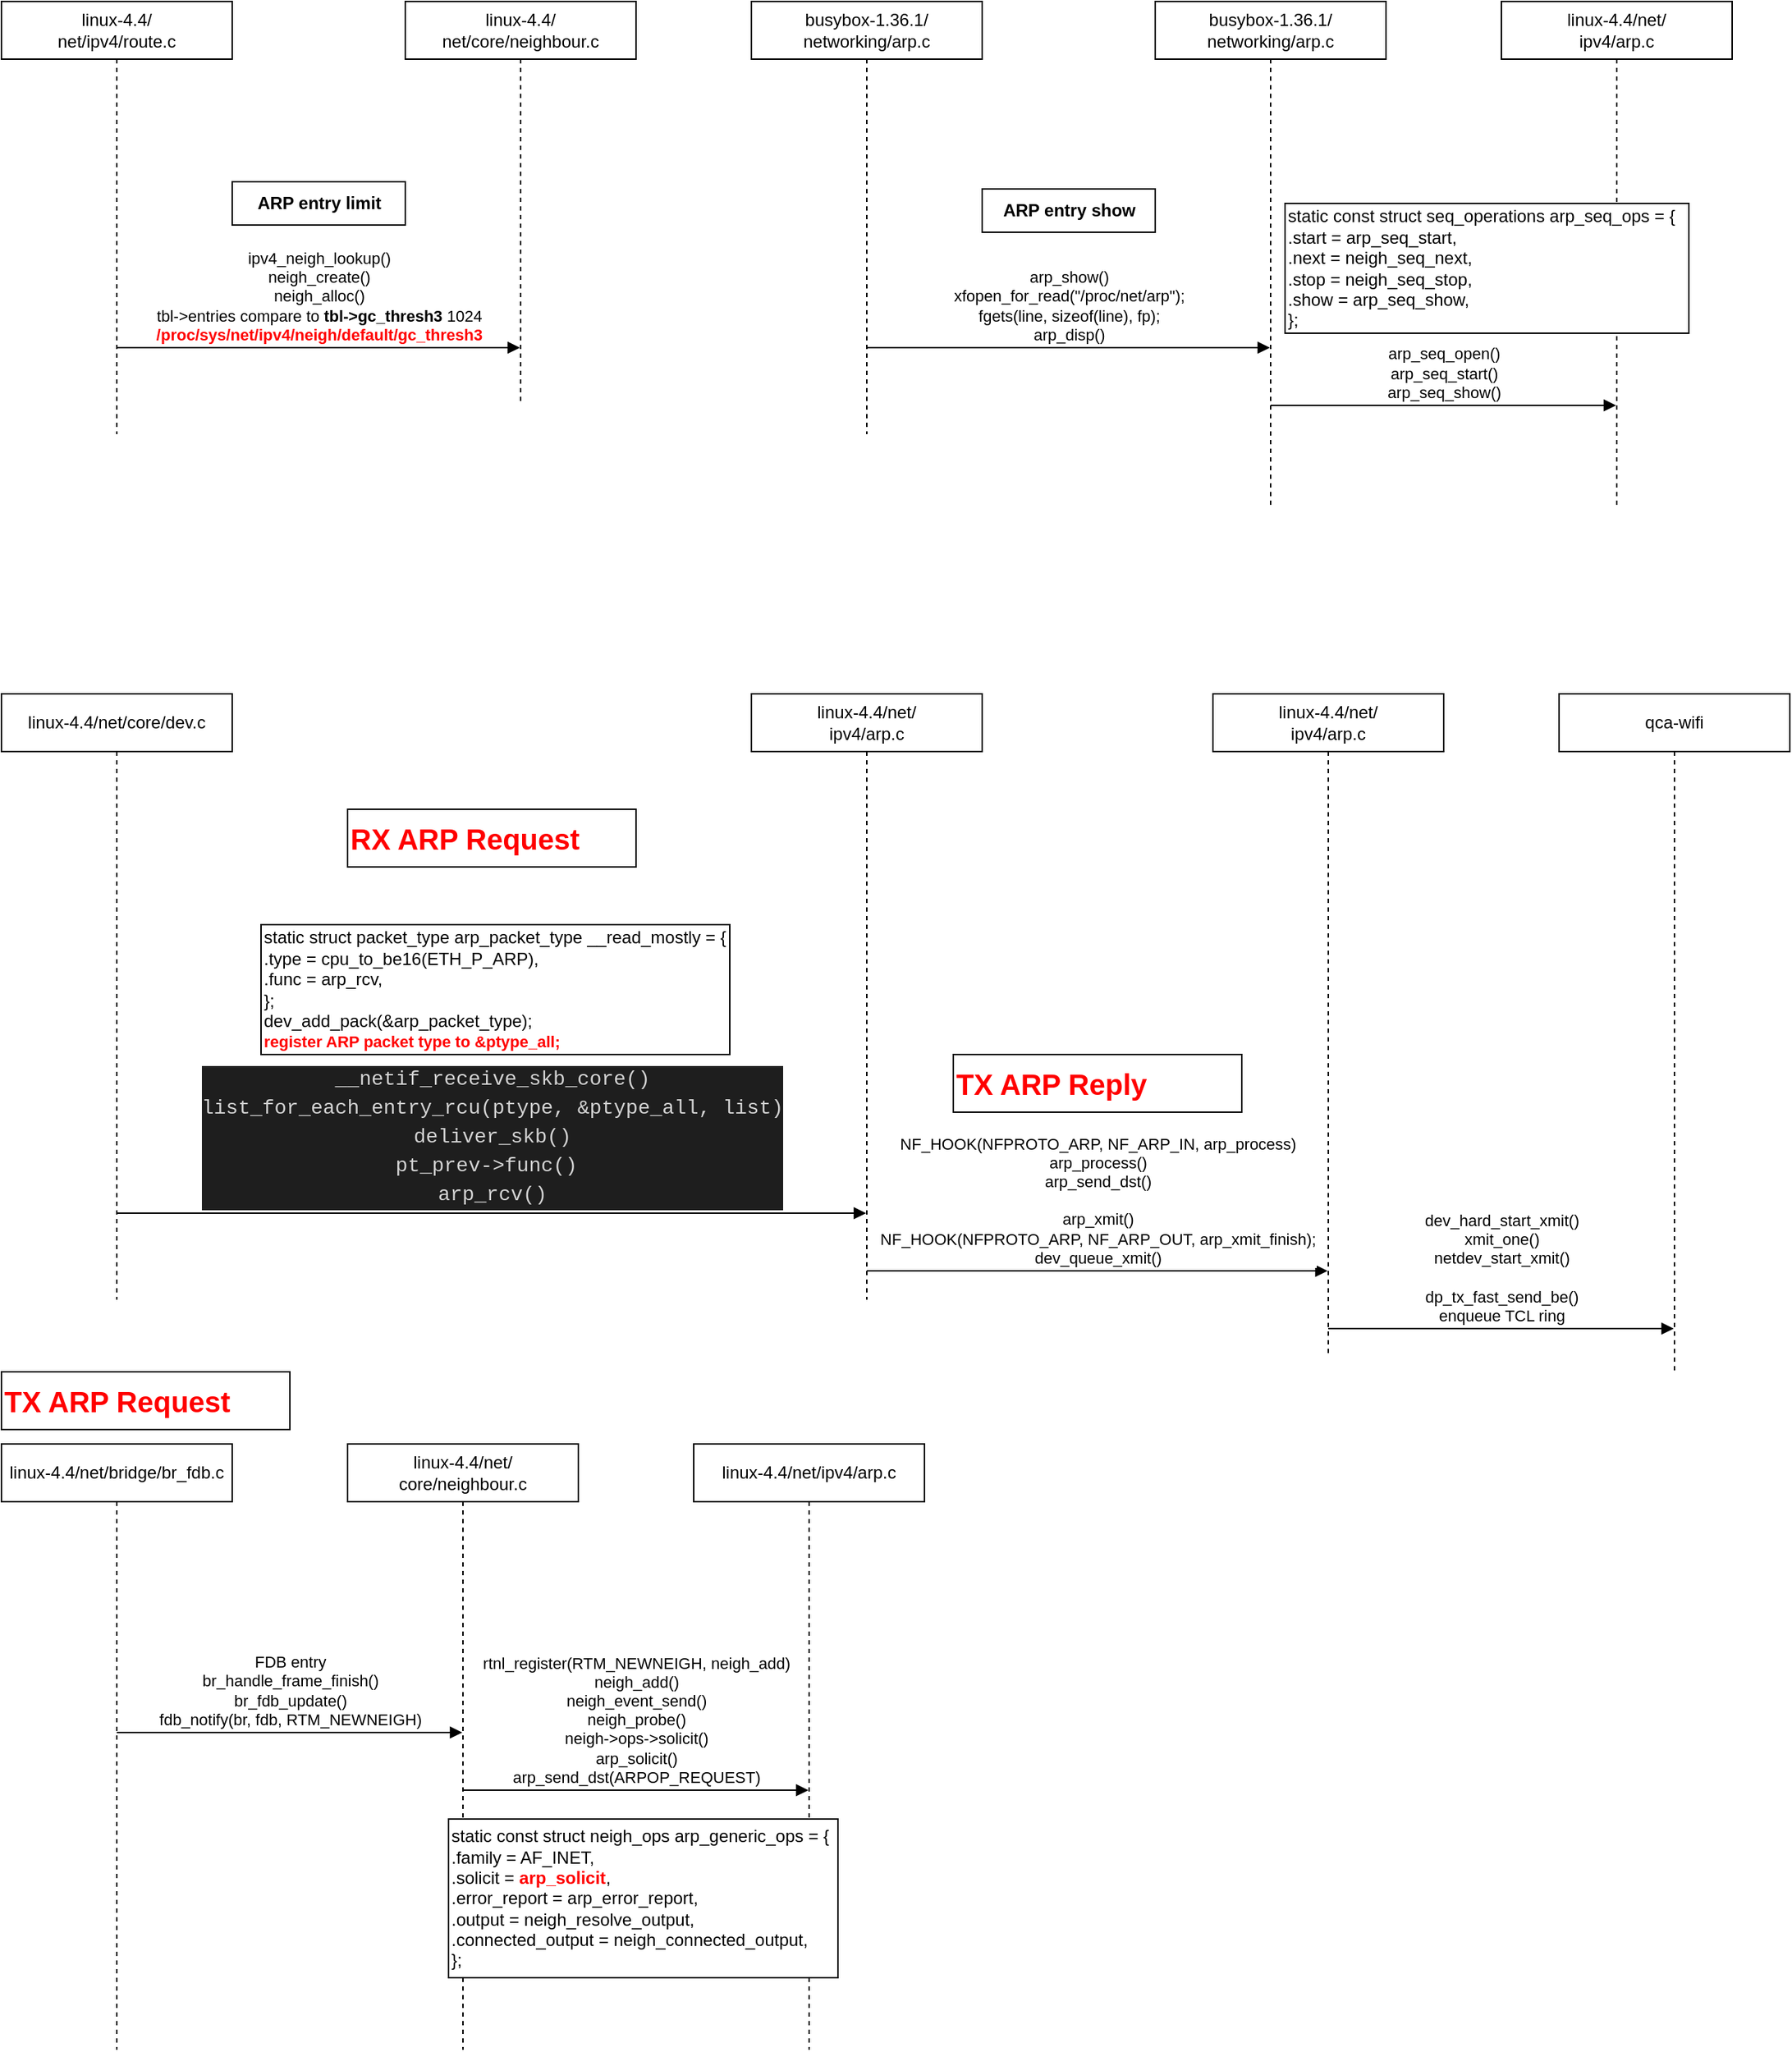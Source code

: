 <mxfile version="13.9.9" type="device"><diagram id="k-kVdkzAWEv1doKD6peP" name="Page-1"><mxGraphModel dx="1219" dy="713" grid="1" gridSize="10" guides="1" tooltips="1" connect="1" arrows="1" fold="1" page="1" pageScale="1" pageWidth="850" pageHeight="1100" math="0" shadow="0"><root><mxCell id="0"/><mxCell id="1" parent="0"/><mxCell id="fiUrN6IDS6DDQHIFiB0Z-1" value="linux-4.4/&lt;br&gt;net/ipv4/route.c" style="shape=umlLifeline;perimeter=lifelinePerimeter;whiteSpace=wrap;html=1;container=1;collapsible=0;recursiveResize=0;outlineConnect=0;" parent="1" vertex="1"><mxGeometry width="160" height="300" as="geometry"/></mxCell><mxCell id="fiUrN6IDS6DDQHIFiB0Z-3" value="ipv4_neigh_lookup()&lt;br&gt;neigh_create()&lt;br&gt;neigh_alloc()&lt;br&gt;tbl-&amp;gt;entries compare to &lt;b&gt;tbl-&amp;gt;gc_thresh3&lt;/b&gt; 1024&lt;br&gt;&lt;b&gt;&lt;font color=&quot;#ff0000&quot;&gt;/proc/sys/net/ipv4/neigh/default/gc_thresh3&lt;/font&gt;&lt;/b&gt;" style="html=1;verticalAlign=bottom;endArrow=block;" parent="fiUrN6IDS6DDQHIFiB0Z-1" target="fiUrN6IDS6DDQHIFiB0Z-2" edge="1"><mxGeometry width="80" relative="1" as="geometry"><mxPoint x="80" y="240" as="sourcePoint"/><mxPoint x="160" y="240" as="targetPoint"/></mxGeometry></mxCell><mxCell id="fiUrN6IDS6DDQHIFiB0Z-2" value="linux-4.4/&lt;br&gt;net/core/neighbour.c" style="shape=umlLifeline;perimeter=lifelinePerimeter;whiteSpace=wrap;html=1;container=1;collapsible=0;recursiveResize=0;outlineConnect=0;" parent="1" vertex="1"><mxGeometry x="280" width="160" height="280" as="geometry"/></mxCell><mxCell id="fiUrN6IDS6DDQHIFiB0Z-4" value="ARP entry limit" style="html=1;fontStyle=1" parent="1" vertex="1"><mxGeometry x="160" y="125" width="120" height="30" as="geometry"/></mxCell><mxCell id="fiUrN6IDS6DDQHIFiB0Z-5" value="busybox-1.36.1/&lt;br&gt;networking/arp.c" style="shape=umlLifeline;perimeter=lifelinePerimeter;whiteSpace=wrap;html=1;container=1;collapsible=0;recursiveResize=0;outlineConnect=0;" parent="1" vertex="1"><mxGeometry x="520" width="160" height="300" as="geometry"/></mxCell><mxCell id="fiUrN6IDS6DDQHIFiB0Z-6" value="arp_show()&lt;br&gt;xfopen_for_read(&quot;/proc/net/arp&quot;);&lt;br&gt;fgets(line, sizeof(line), fp);&lt;br&gt;arp_disp()" style="html=1;verticalAlign=bottom;endArrow=block;" parent="fiUrN6IDS6DDQHIFiB0Z-5" target="fiUrN6IDS6DDQHIFiB0Z-7" edge="1"><mxGeometry width="80" relative="1" as="geometry"><mxPoint x="80" y="240" as="sourcePoint"/><mxPoint x="160" y="240" as="targetPoint"/></mxGeometry></mxCell><mxCell id="fiUrN6IDS6DDQHIFiB0Z-7" value="busybox-1.36.1/&lt;br&gt;networking/arp.c" style="shape=umlLifeline;perimeter=lifelinePerimeter;whiteSpace=wrap;html=1;container=1;collapsible=0;recursiveResize=0;outlineConnect=0;" parent="1" vertex="1"><mxGeometry x="800" width="160" height="350" as="geometry"/></mxCell><mxCell id="fiUrN6IDS6DDQHIFiB0Z-10" value="arp_seq_open()&lt;br&gt;arp_seq_start()&lt;br&gt;arp_seq_show()" style="html=1;verticalAlign=bottom;endArrow=block;" parent="fiUrN6IDS6DDQHIFiB0Z-7" target="fiUrN6IDS6DDQHIFiB0Z-9" edge="1"><mxGeometry width="80" relative="1" as="geometry"><mxPoint x="80" y="280" as="sourcePoint"/><mxPoint x="160" y="280" as="targetPoint"/></mxGeometry></mxCell><mxCell id="fiUrN6IDS6DDQHIFiB0Z-8" value="ARP entry show" style="html=1;fontStyle=1" parent="1" vertex="1"><mxGeometry x="680" y="130" width="120" height="30" as="geometry"/></mxCell><mxCell id="fiUrN6IDS6DDQHIFiB0Z-9" value="linux-4.4/net/&lt;br&gt;ipv4/arp.c" style="shape=umlLifeline;perimeter=lifelinePerimeter;whiteSpace=wrap;html=1;container=1;collapsible=0;recursiveResize=0;outlineConnect=0;" parent="1" vertex="1"><mxGeometry x="1040" width="160" height="350" as="geometry"/></mxCell><mxCell id="fiUrN6IDS6DDQHIFiB0Z-11" value="&lt;div&gt;static const struct seq_operations arp_seq_ops = {&lt;/div&gt;&lt;div&gt;&lt;span&gt;&#9;&lt;/span&gt;.start&lt;span&gt;&#9;&lt;/span&gt;= arp_seq_start,&lt;/div&gt;&lt;div&gt;&lt;span&gt;&#9;&lt;/span&gt;.next&lt;span&gt;&#9;&lt;/span&gt;= neigh_seq_next,&lt;/div&gt;&lt;div&gt;&lt;span&gt;&#9;&lt;/span&gt;.stop&lt;span&gt;&#9;&lt;/span&gt;= neigh_seq_stop,&lt;/div&gt;&lt;div&gt;&lt;span&gt;&#9;&lt;/span&gt;.show&lt;span&gt;&#9;&lt;/span&gt;= arp_seq_show,&lt;/div&gt;&lt;div&gt;};&lt;/div&gt;" style="html=1;align=left;" parent="1" vertex="1"><mxGeometry x="890" y="140" width="280" height="90" as="geometry"/></mxCell><mxCell id="fiUrN6IDS6DDQHIFiB0Z-15" value="&lt;div&gt;static struct packet_type arp_packet_type __read_mostly = {&lt;/div&gt;&lt;div&gt;&lt;span&gt;&#9;&lt;/span&gt;.type =&lt;span&gt;&#9;&lt;/span&gt;cpu_to_be16(ETH_P_ARP),&lt;/div&gt;&lt;div&gt;&lt;span&gt;&#9;&lt;/span&gt;.func =&lt;span&gt;&#9;&lt;/span&gt;arp_rcv,&lt;/div&gt;&lt;div&gt;};&lt;/div&gt;&lt;div&gt;dev_add_pack(&amp;amp;arp_packet_type);&lt;/div&gt;&lt;div&gt;&lt;b style=&quot;font-size: 11px ; text-align: center ; background-color: rgb(255 , 255 , 255)&quot;&gt;&lt;font color=&quot;#ff0000&quot;&gt;register ARP packet type to &amp;amp;ptype_all;&lt;/font&gt;&lt;/b&gt;&lt;br&gt;&lt;/div&gt;" style="html=1;align=left;" parent="1" vertex="1"><mxGeometry x="180" y="640" width="325" height="90" as="geometry"/></mxCell><mxCell id="fiUrN6IDS6DDQHIFiB0Z-16" value="linux-4.4/net/core/dev.c" style="shape=umlLifeline;perimeter=lifelinePerimeter;whiteSpace=wrap;html=1;container=1;collapsible=0;recursiveResize=0;outlineConnect=0;" parent="1" vertex="1"><mxGeometry y="480" width="160" height="420" as="geometry"/></mxCell><mxCell id="fiUrN6IDS6DDQHIFiB0Z-17" value="&lt;div style=&quot;background-color: rgb(30 , 30 , 30) ; line-height: 19px&quot;&gt;&lt;font color=&quot;#d4d4d4&quot; face=&quot;consolas, courier new, monospace&quot;&gt;&lt;span style=&quot;font-size: 14px&quot;&gt;__netif_receive_skb_core()&lt;/span&gt;&lt;/font&gt;&lt;br&gt;&lt;/div&gt;&lt;div style=&quot;background-color: rgb(30 , 30 , 30) ; line-height: 19px&quot;&gt;&lt;font color=&quot;#d4d4d4&quot; face=&quot;consolas, courier new, monospace&quot;&gt;&lt;span style=&quot;font-size: 14px&quot;&gt;list_for_each_entry_rcu(ptype, &amp;amp;ptype_all, list)&lt;/span&gt;&lt;br&gt;&lt;/font&gt;&lt;/div&gt;&lt;div style=&quot;background-color: rgb(30 , 30 , 30) ; line-height: 19px&quot;&gt;&lt;font color=&quot;#d4d4d4&quot; face=&quot;consolas, courier new, monospace&quot;&gt;&lt;span style=&quot;font-size: 14px&quot;&gt;deliver_skb()&lt;/span&gt;&lt;br&gt;&lt;/font&gt;&lt;/div&gt;&lt;div style=&quot;background-color: rgb(30 , 30 , 30) ; line-height: 19px&quot;&gt;&lt;font color=&quot;#d4d4d4&quot; face=&quot;consolas, courier new, monospace&quot;&gt;&lt;span style=&quot;font-size: 14px&quot;&gt;pt_prev-&amp;gt;func()&amp;nbsp;&lt;/span&gt;&lt;br&gt;&lt;/font&gt;&lt;/div&gt;&lt;div style=&quot;background-color: rgb(30 , 30 , 30) ; line-height: 19px&quot;&gt;&lt;font color=&quot;#d4d4d4&quot; face=&quot;consolas, courier new, monospace&quot;&gt;&lt;span style=&quot;font-size: 14px&quot;&gt;arp_rcv()&lt;/span&gt;&lt;/font&gt;&lt;/div&gt;" style="html=1;verticalAlign=bottom;endArrow=block;" parent="fiUrN6IDS6DDQHIFiB0Z-16" target="fiUrN6IDS6DDQHIFiB0Z-18" edge="1"><mxGeometry width="80" relative="1" as="geometry"><mxPoint x="80" y="360" as="sourcePoint"/><mxPoint x="160" y="360" as="targetPoint"/></mxGeometry></mxCell><mxCell id="fiUrN6IDS6DDQHIFiB0Z-18" value="linux-4.4/net/&lt;br&gt;ipv4/arp.c" style="shape=umlLifeline;perimeter=lifelinePerimeter;whiteSpace=wrap;html=1;container=1;collapsible=0;recursiveResize=0;outlineConnect=0;" parent="1" vertex="1"><mxGeometry x="520" y="480" width="160" height="420" as="geometry"/></mxCell><mxCell id="fiUrN6IDS6DDQHIFiB0Z-21" value="&lt;div&gt;NF_HOOK(NFPROTO_ARP, NF_ARP_IN, arp_process)&lt;/div&gt;&lt;div&gt;arp_process()&lt;/div&gt;&lt;div&gt;arp_send_dst()&lt;/div&gt;&lt;div&gt;&lt;br&gt;&lt;/div&gt;&lt;div&gt;&lt;div&gt;arp_xmit()&lt;/div&gt;&lt;div&gt;NF_HOOK(NFPROTO_ARP, NF_ARP_OUT, arp_xmit_finish);&lt;/div&gt;&lt;div&gt;dev_queue_xmit()&lt;/div&gt;&lt;/div&gt;" style="html=1;verticalAlign=bottom;endArrow=block;" parent="fiUrN6IDS6DDQHIFiB0Z-18" target="fiUrN6IDS6DDQHIFiB0Z-20" edge="1"><mxGeometry width="80" relative="1" as="geometry"><mxPoint x="80" y="400" as="sourcePoint"/><mxPoint x="160" y="400" as="targetPoint"/></mxGeometry></mxCell><mxCell id="fiUrN6IDS6DDQHIFiB0Z-19" value="RX ARP Request" style="html=1;align=left;fontStyle=1;fontColor=#FF0000;fontSize=20;" parent="1" vertex="1"><mxGeometry x="240" y="560" width="200" height="40" as="geometry"/></mxCell><mxCell id="fiUrN6IDS6DDQHIFiB0Z-20" value="linux-4.4/net/&lt;br&gt;ipv4/arp.c" style="shape=umlLifeline;perimeter=lifelinePerimeter;whiteSpace=wrap;html=1;container=1;collapsible=0;recursiveResize=0;outlineConnect=0;" parent="1" vertex="1"><mxGeometry x="840" y="480" width="160" height="460" as="geometry"/></mxCell><mxCell id="fiUrN6IDS6DDQHIFiB0Z-24" value="&lt;div&gt;dev_hard_start_xmit()&lt;/div&gt;&lt;div&gt;xmit_one()&lt;/div&gt;&lt;div&gt;netdev_start_xmit()&lt;/div&gt;&lt;div&gt;&lt;br&gt;&lt;/div&gt;&lt;div&gt;dp_tx_fast_send_be()&lt;/div&gt;&lt;div&gt;enqueue TCL ring&lt;/div&gt;" style="html=1;verticalAlign=bottom;endArrow=block;" parent="fiUrN6IDS6DDQHIFiB0Z-20" target="fiUrN6IDS6DDQHIFiB0Z-23" edge="1"><mxGeometry width="80" relative="1" as="geometry"><mxPoint x="80" y="440" as="sourcePoint"/><mxPoint x="160" y="440" as="targetPoint"/></mxGeometry></mxCell><mxCell id="fiUrN6IDS6DDQHIFiB0Z-22" value="TX ARP Reply" style="html=1;align=left;fontStyle=1;fontColor=#FF0000;fontSize=20;" parent="1" vertex="1"><mxGeometry x="660" y="730" width="200" height="40" as="geometry"/></mxCell><mxCell id="fiUrN6IDS6DDQHIFiB0Z-23" value="qca-wifi" style="shape=umlLifeline;perimeter=lifelinePerimeter;whiteSpace=wrap;html=1;container=1;collapsible=0;recursiveResize=0;outlineConnect=0;" parent="1" vertex="1"><mxGeometry x="1080" y="480" width="160" height="470" as="geometry"/></mxCell><mxCell id="fiUrN6IDS6DDQHIFiB0Z-25" value="linux-4.4/net/bridge/br_fdb.c" style="shape=umlLifeline;perimeter=lifelinePerimeter;whiteSpace=wrap;html=1;container=1;collapsible=0;recursiveResize=0;outlineConnect=0;" parent="1" vertex="1"><mxGeometry y="1000" width="160" height="420" as="geometry"/></mxCell><mxCell id="fiUrN6IDS6DDQHIFiB0Z-28" value="FDB entry&lt;br&gt;br_handle_frame_finish()&lt;br&gt;br_fdb_update()&lt;br&gt;fdb_notify(br, fdb, RTM_NEWNEIGH)" style="html=1;verticalAlign=bottom;endArrow=block;" parent="fiUrN6IDS6DDQHIFiB0Z-25" target="fiUrN6IDS6DDQHIFiB0Z-27" edge="1"><mxGeometry width="80" relative="1" as="geometry"><mxPoint x="80" y="200" as="sourcePoint"/><mxPoint x="160" y="200" as="targetPoint"/></mxGeometry></mxCell><mxCell id="fiUrN6IDS6DDQHIFiB0Z-27" value="linux-4.4/net/&lt;br&gt;core/neighbour.c" style="shape=umlLifeline;perimeter=lifelinePerimeter;whiteSpace=wrap;html=1;container=1;collapsible=0;recursiveResize=0;outlineConnect=0;" parent="1" vertex="1"><mxGeometry x="240" y="1000" width="160" height="420" as="geometry"/></mxCell><mxCell id="fiUrN6IDS6DDQHIFiB0Z-31" value="&lt;div&gt;rtnl_register(RTM_NEWNEIGH, neigh_add)&lt;/div&gt;&lt;div&gt;neigh_add()&lt;/div&gt;&lt;div&gt;&lt;div&gt;neigh_event_send()&lt;/div&gt;&lt;div&gt;neigh_probe()&lt;/div&gt;&lt;div&gt;neigh-&amp;gt;ops-&amp;gt;solicit()&lt;/div&gt;&lt;/div&gt;&lt;div&gt;arp_solicit()&lt;br&gt;&lt;/div&gt;&lt;div&gt;arp_send_dst(ARPOP_REQUEST)&lt;br&gt;&lt;/div&gt;" style="html=1;verticalAlign=bottom;endArrow=block;" parent="fiUrN6IDS6DDQHIFiB0Z-27" target="fiUrN6IDS6DDQHIFiB0Z-30" edge="1"><mxGeometry width="80" relative="1" as="geometry"><mxPoint x="80" y="240" as="sourcePoint"/><mxPoint x="160" y="240" as="targetPoint"/></mxGeometry></mxCell><mxCell id="fiUrN6IDS6DDQHIFiB0Z-30" value="linux-4.4/net/ipv4/arp.c" style="shape=umlLifeline;perimeter=lifelinePerimeter;whiteSpace=wrap;html=1;container=1;collapsible=0;recursiveResize=0;outlineConnect=0;" parent="1" vertex="1"><mxGeometry x="480" y="1000" width="160" height="420" as="geometry"/></mxCell><mxCell id="fiUrN6IDS6DDQHIFiB0Z-32" value="&lt;div&gt;static const struct neigh_ops arp_generic_ops = {&lt;/div&gt;&lt;div&gt;&lt;span&gt;&#9;&lt;/span&gt;.family =&lt;span&gt;&#9;&#9;&lt;/span&gt;AF_INET,&lt;/div&gt;&lt;div&gt;&lt;span&gt;&#9;&lt;/span&gt;.solicit =&lt;span&gt;&#9;&#9;&lt;/span&gt;&lt;b&gt;&lt;font color=&quot;#ff0000&quot;&gt;arp_solicit&lt;/font&gt;&lt;/b&gt;,&lt;/div&gt;&lt;div&gt;&lt;span&gt;&#9;&lt;/span&gt;.error_report =&lt;span&gt;&#9;&#9;&lt;/span&gt;arp_error_report,&lt;/div&gt;&lt;div&gt;&lt;span&gt;&#9;&lt;/span&gt;.output =&lt;span&gt;&#9;&#9;&lt;/span&gt;neigh_resolve_output,&lt;/div&gt;&lt;div&gt;&lt;span&gt;&#9;&lt;/span&gt;.connected_output =&lt;span&gt;&#9;&lt;/span&gt;neigh_connected_output,&lt;/div&gt;&lt;div&gt;};&lt;/div&gt;" style="html=1;align=left;" parent="1" vertex="1"><mxGeometry x="310" y="1260" width="270" height="110" as="geometry"/></mxCell><mxCell id="fiUrN6IDS6DDQHIFiB0Z-33" value="TX ARP Request" style="html=1;align=left;fontStyle=1;fontColor=#FF0000;fontSize=20;" parent="1" vertex="1"><mxGeometry y="950" width="200" height="40" as="geometry"/></mxCell></root></mxGraphModel></diagram></mxfile>